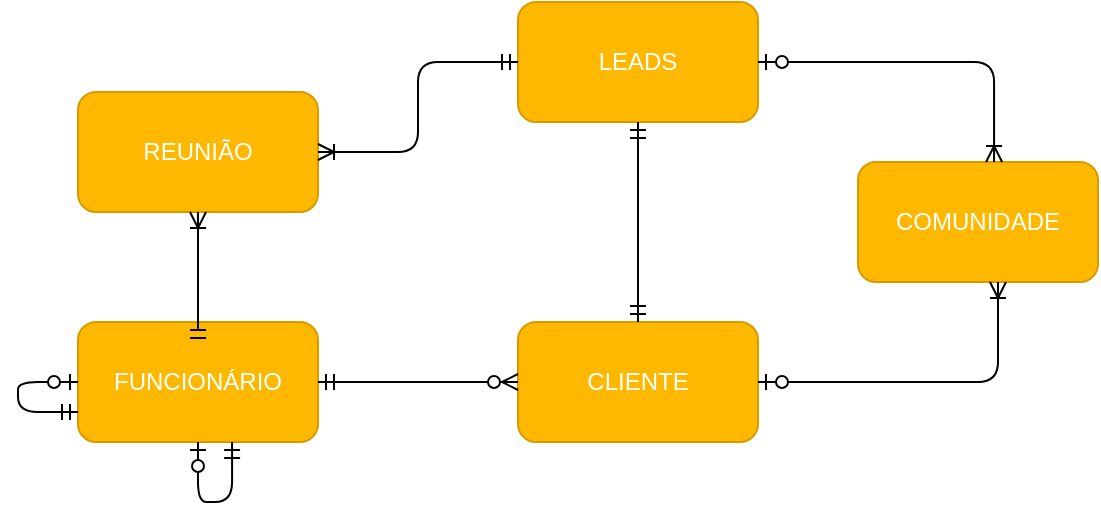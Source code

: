 <mxfile version="14.5.1" type="device"><diagram id="9H7ruqLqakvFTbZYFq3B" name="Página-1"><mxGraphModel dx="723" dy="458" grid="0" gridSize="10" guides="1" tooltips="1" connect="1" arrows="1" fold="1" page="1" pageScale="1" pageWidth="827" pageHeight="1169" math="0" shadow="0"><root><mxCell id="0"/><mxCell id="1" parent="0"/><mxCell id="OTa6cjTGFanW_-UNSjiu-3" value="&lt;font color=&quot;#ffffff&quot;&gt;CLIENTE&lt;/font&gt;" style="rounded=1;whiteSpace=wrap;html=1;strokeColor=#d79b00;gradientColor=#FFB800;fillColor=#FFB800;" vertex="1" parent="1"><mxGeometry x="400" y="670" width="120" height="60" as="geometry"/></mxCell><mxCell id="OTa6cjTGFanW_-UNSjiu-7" value="&lt;font color=&quot;#ffffff&quot;&gt;LEADS&lt;/font&gt;&lt;span style=&quot;color: rgba(0 , 0 , 0 , 0) ; font-family: monospace ; font-size: 0px&quot;&gt;%3CmxGraphModel%3E%3Croot%3E%3CmxCell%20id%3D%220%22%2F%3E%3CmxCell%20id%3D%221%22%20parent%3D%220%22%2F%3E%3CmxCell%20id%3D%222%22%20value%3D%22%26lt%3Bfont%20color%3D%26quot%3B%23ffffff%26quot%3B%26gt%3BCLIENTE%26lt%3B%2Ffont%26gt%3B%22%20style%3D%22rounded%3D1%3BwhiteSpace%3Dwrap%3Bhtml%3D1%3BstrokeColor%3D%23d79b00%3BgradientColor%3D%23FFB800%3BfillColor%3D%23FFB800%3B%22%20vertex%3D%221%22%20parent%3D%221%22%3E%3CmxGeometry%20x%3D%22340%22%20y%3D%22770%22%20width%3D%22120%22%20height%3D%2260%22%20as%3D%22geometry%22%2F%3E%3C%2FmxCell%3E%3C%2Froot%3E%3C%2FmxGraphModel%3E&lt;/span&gt;" style="rounded=1;whiteSpace=wrap;html=1;strokeColor=#d79b00;gradientColor=#FFB800;fillColor=#FFB800;" vertex="1" parent="1"><mxGeometry x="400" y="510" width="120" height="60" as="geometry"/></mxCell><mxCell id="OTa6cjTGFanW_-UNSjiu-8" value="&lt;font color=&quot;#ffffff&quot;&gt;COMUNIDADE&lt;/font&gt;" style="rounded=1;whiteSpace=wrap;html=1;strokeColor=#d79b00;gradientColor=#FFB800;fillColor=#FFB800;" vertex="1" parent="1"><mxGeometry x="570" y="590" width="120" height="60" as="geometry"/></mxCell><mxCell id="OTa6cjTGFanW_-UNSjiu-9" value="&lt;font color=&quot;#ffffff&quot;&gt;FUNCIONÁRIO&lt;/font&gt;" style="rounded=1;whiteSpace=wrap;html=1;strokeColor=#d79b00;gradientColor=#FFB800;fillColor=#FFB800;" vertex="1" parent="1"><mxGeometry x="180" y="670" width="120" height="60" as="geometry"/></mxCell><mxCell id="OTa6cjTGFanW_-UNSjiu-10" value="&lt;font color=&quot;#ffffff&quot;&gt;REUNIÃO&lt;/font&gt;" style="rounded=1;whiteSpace=wrap;html=1;strokeColor=#d79b00;gradientColor=#FFB800;fillColor=#FFB800;" vertex="1" parent="1"><mxGeometry x="180" y="555" width="120" height="60" as="geometry"/></mxCell><mxCell id="OTa6cjTGFanW_-UNSjiu-11" value="" style="edgeStyle=elbowEdgeStyle;fontSize=12;html=1;endArrow=ERoneToMany;startArrow=ERmandOne;exitX=0;exitY=0.5;exitDx=0;exitDy=0;entryX=1;entryY=0.5;entryDx=0;entryDy=0;" edge="1" parent="1" source="OTa6cjTGFanW_-UNSjiu-7" target="OTa6cjTGFanW_-UNSjiu-10"><mxGeometry width="100" height="100" relative="1" as="geometry"><mxPoint x="360" y="690" as="sourcePoint"/><mxPoint x="360" y="610" as="targetPoint"/></mxGeometry></mxCell><mxCell id="OTa6cjTGFanW_-UNSjiu-12" value="" style="edgeStyle=elbowEdgeStyle;fontSize=12;html=1;endArrow=ERoneToMany;startArrow=ERmandOne;entryX=0.5;entryY=1;entryDx=0;entryDy=0;exitX=0.5;exitY=0;exitDx=0;exitDy=0;" edge="1" parent="1" source="OTa6cjTGFanW_-UNSjiu-9" target="OTa6cjTGFanW_-UNSjiu-10"><mxGeometry width="100" height="100" relative="1" as="geometry"><mxPoint x="260" y="675" as="sourcePoint"/><mxPoint x="330" y="675" as="targetPoint"/><Array as="points"><mxPoint x="240" y="675"/></Array></mxGeometry></mxCell><mxCell id="OTa6cjTGFanW_-UNSjiu-14" value="" style="edgeStyle=entityRelationEdgeStyle;fontSize=12;html=1;endArrow=ERzeroToMany;startArrow=ERmandOne;exitX=1;exitY=0.5;exitDx=0;exitDy=0;entryX=0;entryY=0.5;entryDx=0;entryDy=0;" edge="1" parent="1" source="OTa6cjTGFanW_-UNSjiu-9" target="OTa6cjTGFanW_-UNSjiu-3"><mxGeometry width="100" height="100" relative="1" as="geometry"><mxPoint x="360" y="690" as="sourcePoint"/><mxPoint x="460" y="590" as="targetPoint"/></mxGeometry></mxCell><mxCell id="OTa6cjTGFanW_-UNSjiu-15" value="" style="fontSize=12;html=1;endArrow=ERmandOne;startArrow=ERmandOne;entryX=0.5;entryY=1;entryDx=0;entryDy=0;exitX=0.5;exitY=0;exitDx=0;exitDy=0;" edge="1" parent="1" source="OTa6cjTGFanW_-UNSjiu-3" target="OTa6cjTGFanW_-UNSjiu-7"><mxGeometry width="100" height="100" relative="1" as="geometry"><mxPoint x="460" y="650" as="sourcePoint"/><mxPoint x="470" y="600" as="targetPoint"/></mxGeometry></mxCell><mxCell id="OTa6cjTGFanW_-UNSjiu-17" value="" style="edgeStyle=elbowEdgeStyle;fontSize=12;html=1;endArrow=ERoneToMany;startArrow=ERzeroToOne;elbow=vertical;exitX=1;exitY=0.5;exitDx=0;exitDy=0;" edge="1" parent="1" source="OTa6cjTGFanW_-UNSjiu-3"><mxGeometry width="100" height="100" relative="1" as="geometry"><mxPoint x="560" y="720" as="sourcePoint"/><mxPoint x="640" y="650" as="targetPoint"/><Array as="points"><mxPoint x="610" y="700"/></Array></mxGeometry></mxCell><mxCell id="OTa6cjTGFanW_-UNSjiu-18" value="" style="edgeStyle=elbowEdgeStyle;fontSize=12;html=1;endArrow=ERoneToMany;startArrow=ERzeroToOne;elbow=vertical;exitX=1;exitY=0.5;exitDx=0;exitDy=0;entryX=0.567;entryY=0;entryDx=0;entryDy=0;entryPerimeter=0;" edge="1" parent="1" target="OTa6cjTGFanW_-UNSjiu-8"><mxGeometry width="100" height="100" relative="1" as="geometry"><mxPoint x="520" y="540" as="sourcePoint"/><mxPoint x="640" y="490" as="targetPoint"/><Array as="points"><mxPoint x="610" y="540"/></Array></mxGeometry></mxCell><mxCell id="OTa6cjTGFanW_-UNSjiu-19" value="" style="edgeStyle=elbowEdgeStyle;fontSize=12;html=1;endArrow=ERzeroToOne;startArrow=ERmandOne;exitX=0;exitY=0.75;exitDx=0;exitDy=0;" edge="1" parent="1" source="OTa6cjTGFanW_-UNSjiu-9"><mxGeometry width="100" height="100" relative="1" as="geometry"><mxPoint x="110" y="750" as="sourcePoint"/><mxPoint x="180" y="700" as="targetPoint"/><Array as="points"><mxPoint x="150" y="715"/></Array></mxGeometry></mxCell><mxCell id="OTa6cjTGFanW_-UNSjiu-21" value="" style="edgeStyle=elbowEdgeStyle;fontSize=12;html=1;endArrow=ERzeroToOne;startArrow=ERmandOne;entryX=0.5;entryY=1;entryDx=0;entryDy=0;exitX=0.642;exitY=1;exitDx=0;exitDy=0;exitPerimeter=0;" edge="1" parent="1" source="OTa6cjTGFanW_-UNSjiu-9" target="OTa6cjTGFanW_-UNSjiu-9"><mxGeometry width="100" height="100" relative="1" as="geometry"><mxPoint x="270" y="730" as="sourcePoint"/><mxPoint x="200" y="760" as="targetPoint"/><Array as="points"><mxPoint x="240" y="760"/><mxPoint x="270" y="760"/></Array></mxGeometry></mxCell></root></mxGraphModel></diagram></mxfile>
